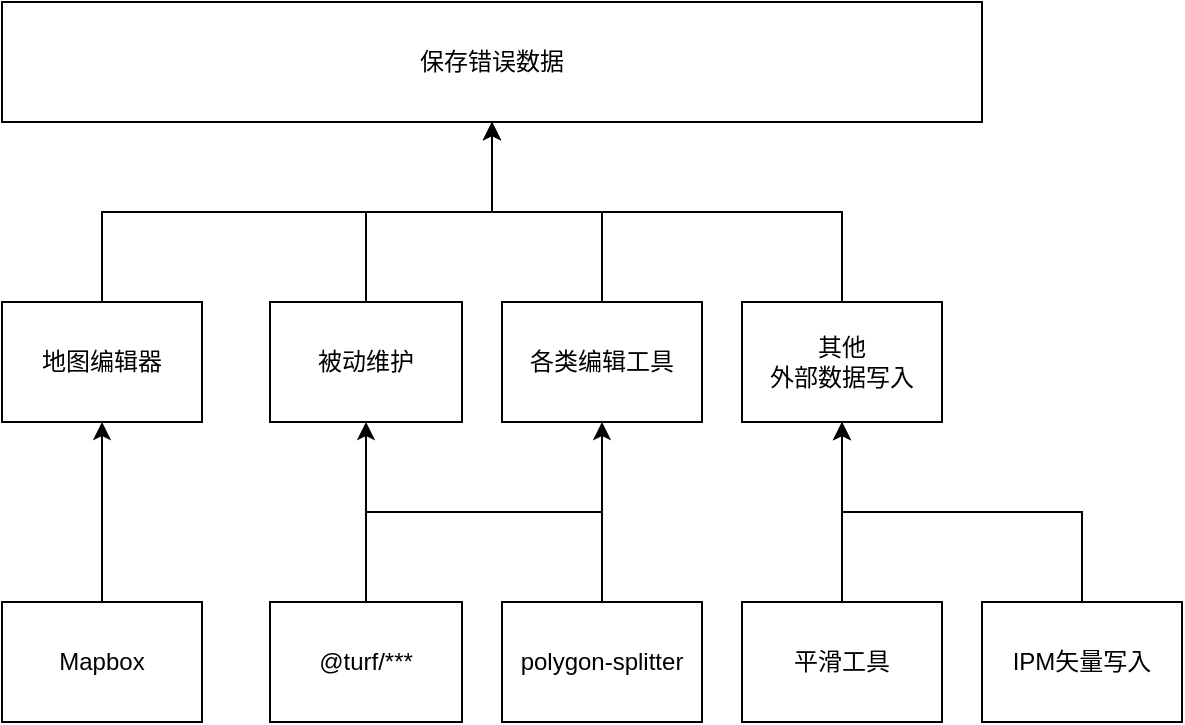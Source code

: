 <mxfile version="22.1.5" type="github">
  <diagram name="第 1 页" id="D7ECnBmTStQRldCRusea">
    <mxGraphModel dx="1434" dy="796" grid="1" gridSize="10" guides="1" tooltips="1" connect="1" arrows="1" fold="1" page="1" pageScale="1" pageWidth="827" pageHeight="1169" math="0" shadow="0">
      <root>
        <mxCell id="0" />
        <mxCell id="1" parent="0" />
        <mxCell id="dslEf54NlkUx9_wmly1_-21" style="edgeStyle=orthogonalEdgeStyle;rounded=0;orthogonalLoop=1;jettySize=auto;html=1;exitX=0.5;exitY=1;exitDx=0;exitDy=0;entryX=0.5;entryY=0;entryDx=0;entryDy=0;startArrow=classic;startFill=1;endArrow=none;endFill=0;" edge="1" parent="1" source="dslEf54NlkUx9_wmly1_-5" target="dslEf54NlkUx9_wmly1_-3">
          <mxGeometry relative="1" as="geometry" />
        </mxCell>
        <mxCell id="dslEf54NlkUx9_wmly1_-5" value="被动维护" style="rounded=0;whiteSpace=wrap;html=1;" vertex="1" parent="1">
          <mxGeometry x="253" y="290" width="96" height="60" as="geometry" />
        </mxCell>
        <mxCell id="dslEf54NlkUx9_wmly1_-28" style="edgeStyle=orthogonalEdgeStyle;rounded=0;orthogonalLoop=1;jettySize=auto;html=1;exitX=0.5;exitY=0;exitDx=0;exitDy=0;entryX=0.5;entryY=1;entryDx=0;entryDy=0;" edge="1" parent="1" source="dslEf54NlkUx9_wmly1_-6" target="dslEf54NlkUx9_wmly1_-8">
          <mxGeometry relative="1" as="geometry" />
        </mxCell>
        <mxCell id="dslEf54NlkUx9_wmly1_-6" value="各类编辑工具" style="rounded=0;whiteSpace=wrap;html=1;" vertex="1" parent="1">
          <mxGeometry x="369" y="290" width="100" height="60" as="geometry" />
        </mxCell>
        <mxCell id="dslEf54NlkUx9_wmly1_-25" style="edgeStyle=orthogonalEdgeStyle;rounded=0;orthogonalLoop=1;jettySize=auto;html=1;exitX=0.5;exitY=1;exitDx=0;exitDy=0;entryX=0.5;entryY=0;entryDx=0;entryDy=0;startArrow=classic;startFill=1;endArrow=none;endFill=0;" edge="1" parent="1" source="dslEf54NlkUx9_wmly1_-7" target="dslEf54NlkUx9_wmly1_-23">
          <mxGeometry relative="1" as="geometry" />
        </mxCell>
        <mxCell id="dslEf54NlkUx9_wmly1_-26" style="edgeStyle=orthogonalEdgeStyle;rounded=0;orthogonalLoop=1;jettySize=auto;html=1;exitX=0.5;exitY=1;exitDx=0;exitDy=0;entryX=0.5;entryY=0;entryDx=0;entryDy=0;startArrow=classic;startFill=1;endArrow=none;endFill=0;" edge="1" parent="1" source="dslEf54NlkUx9_wmly1_-7" target="dslEf54NlkUx9_wmly1_-24">
          <mxGeometry relative="1" as="geometry" />
        </mxCell>
        <mxCell id="dslEf54NlkUx9_wmly1_-7" value="其他&lt;br&gt;外部数据写入" style="rounded=0;whiteSpace=wrap;html=1;" vertex="1" parent="1">
          <mxGeometry x="489" y="290" width="100" height="60" as="geometry" />
        </mxCell>
        <mxCell id="dslEf54NlkUx9_wmly1_-16" style="edgeStyle=orthogonalEdgeStyle;rounded=0;orthogonalLoop=1;jettySize=auto;html=1;exitX=0.5;exitY=1;exitDx=0;exitDy=0;entryX=0.5;entryY=0;entryDx=0;entryDy=0;startArrow=classic;startFill=1;endArrow=none;endFill=0;" edge="1" parent="1" source="dslEf54NlkUx9_wmly1_-4" target="dslEf54NlkUx9_wmly1_-1">
          <mxGeometry relative="1" as="geometry" />
        </mxCell>
        <mxCell id="dslEf54NlkUx9_wmly1_-4" value="地图编辑器" style="rounded=0;whiteSpace=wrap;html=1;" vertex="1" parent="1">
          <mxGeometry x="119" y="290" width="100" height="60" as="geometry" />
        </mxCell>
        <mxCell id="dslEf54NlkUx9_wmly1_-1" value="Mapbox" style="rounded=0;whiteSpace=wrap;html=1;" vertex="1" parent="1">
          <mxGeometry x="119" y="440" width="100" height="60" as="geometry" />
        </mxCell>
        <mxCell id="dslEf54NlkUx9_wmly1_-27" style="edgeStyle=orthogonalEdgeStyle;rounded=0;orthogonalLoop=1;jettySize=auto;html=1;exitX=0.5;exitY=0;exitDx=0;exitDy=0;entryX=0.5;entryY=1;entryDx=0;entryDy=0;" edge="1" parent="1" source="dslEf54NlkUx9_wmly1_-2" target="dslEf54NlkUx9_wmly1_-6">
          <mxGeometry relative="1" as="geometry" />
        </mxCell>
        <mxCell id="dslEf54NlkUx9_wmly1_-2" value="@turf/***" style="rounded=0;whiteSpace=wrap;html=1;" vertex="1" parent="1">
          <mxGeometry x="253" y="440" width="96" height="60" as="geometry" />
        </mxCell>
        <mxCell id="dslEf54NlkUx9_wmly1_-3" value="polygon-splitter" style="rounded=0;whiteSpace=wrap;html=1;" vertex="1" parent="1">
          <mxGeometry x="369" y="440" width="100" height="60" as="geometry" />
        </mxCell>
        <mxCell id="dslEf54NlkUx9_wmly1_-15" style="edgeStyle=orthogonalEdgeStyle;rounded=0;orthogonalLoop=1;jettySize=auto;html=1;exitX=0.5;exitY=1;exitDx=0;exitDy=0;startArrow=classic;startFill=1;endArrow=none;endFill=0;" edge="1" parent="1" source="dslEf54NlkUx9_wmly1_-8" target="dslEf54NlkUx9_wmly1_-4">
          <mxGeometry relative="1" as="geometry" />
        </mxCell>
        <mxCell id="dslEf54NlkUx9_wmly1_-17" style="edgeStyle=orthogonalEdgeStyle;rounded=0;orthogonalLoop=1;jettySize=auto;html=1;exitX=0.5;exitY=1;exitDx=0;exitDy=0;entryX=0.5;entryY=0;entryDx=0;entryDy=0;startArrow=classic;startFill=1;endArrow=none;endFill=0;" edge="1" parent="1" source="dslEf54NlkUx9_wmly1_-8" target="dslEf54NlkUx9_wmly1_-5">
          <mxGeometry relative="1" as="geometry" />
        </mxCell>
        <mxCell id="dslEf54NlkUx9_wmly1_-22" style="edgeStyle=orthogonalEdgeStyle;rounded=0;orthogonalLoop=1;jettySize=auto;html=1;exitX=0.5;exitY=1;exitDx=0;exitDy=0;startArrow=none;startFill=0;endArrow=none;endFill=0;" edge="1" parent="1" source="dslEf54NlkUx9_wmly1_-8" target="dslEf54NlkUx9_wmly1_-7">
          <mxGeometry relative="1" as="geometry" />
        </mxCell>
        <mxCell id="dslEf54NlkUx9_wmly1_-8" value="保存错误数据" style="rounded=0;whiteSpace=wrap;html=1;" vertex="1" parent="1">
          <mxGeometry x="119" y="140" width="490" height="60" as="geometry" />
        </mxCell>
        <mxCell id="dslEf54NlkUx9_wmly1_-23" value="平滑工具" style="rounded=0;whiteSpace=wrap;html=1;" vertex="1" parent="1">
          <mxGeometry x="489" y="440" width="100" height="60" as="geometry" />
        </mxCell>
        <mxCell id="dslEf54NlkUx9_wmly1_-24" value="IPM矢量写入" style="rounded=0;whiteSpace=wrap;html=1;" vertex="1" parent="1">
          <mxGeometry x="609" y="440" width="100" height="60" as="geometry" />
        </mxCell>
      </root>
    </mxGraphModel>
  </diagram>
</mxfile>
